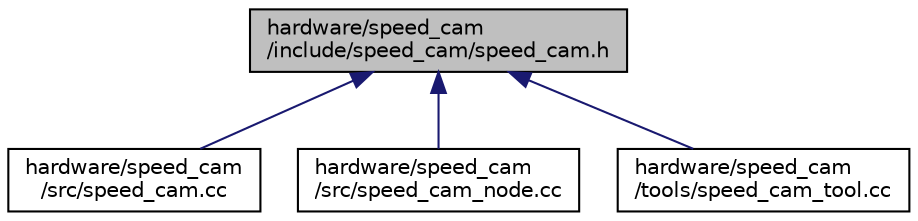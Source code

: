 digraph "hardware/speed_cam/include/speed_cam/speed_cam.h"
{
 // LATEX_PDF_SIZE
  edge [fontname="Helvetica",fontsize="10",labelfontname="Helvetica",labelfontsize="10"];
  node [fontname="Helvetica",fontsize="10",shape=record];
  Node1 [label="hardware/speed_cam\l/include/speed_cam/speed_cam.h",height=0.2,width=0.4,color="black", fillcolor="grey75", style="filled", fontcolor="black",tooltip=" "];
  Node1 -> Node2 [dir="back",color="midnightblue",fontsize="10",style="solid",fontname="Helvetica"];
  Node2 [label="hardware/speed_cam\l/src/speed_cam.cc",height=0.2,width=0.4,color="black", fillcolor="white", style="filled",URL="$speed__cam_8cc.html",tooltip=" "];
  Node1 -> Node3 [dir="back",color="midnightblue",fontsize="10",style="solid",fontname="Helvetica"];
  Node3 [label="hardware/speed_cam\l/src/speed_cam_node.cc",height=0.2,width=0.4,color="black", fillcolor="white", style="filled",URL="$speed__cam__node_8cc.html",tooltip=" "];
  Node1 -> Node4 [dir="back",color="midnightblue",fontsize="10",style="solid",fontname="Helvetica"];
  Node4 [label="hardware/speed_cam\l/tools/speed_cam_tool.cc",height=0.2,width=0.4,color="black", fillcolor="white", style="filled",URL="$speed__cam__tool_8cc.html",tooltip=" "];
}
